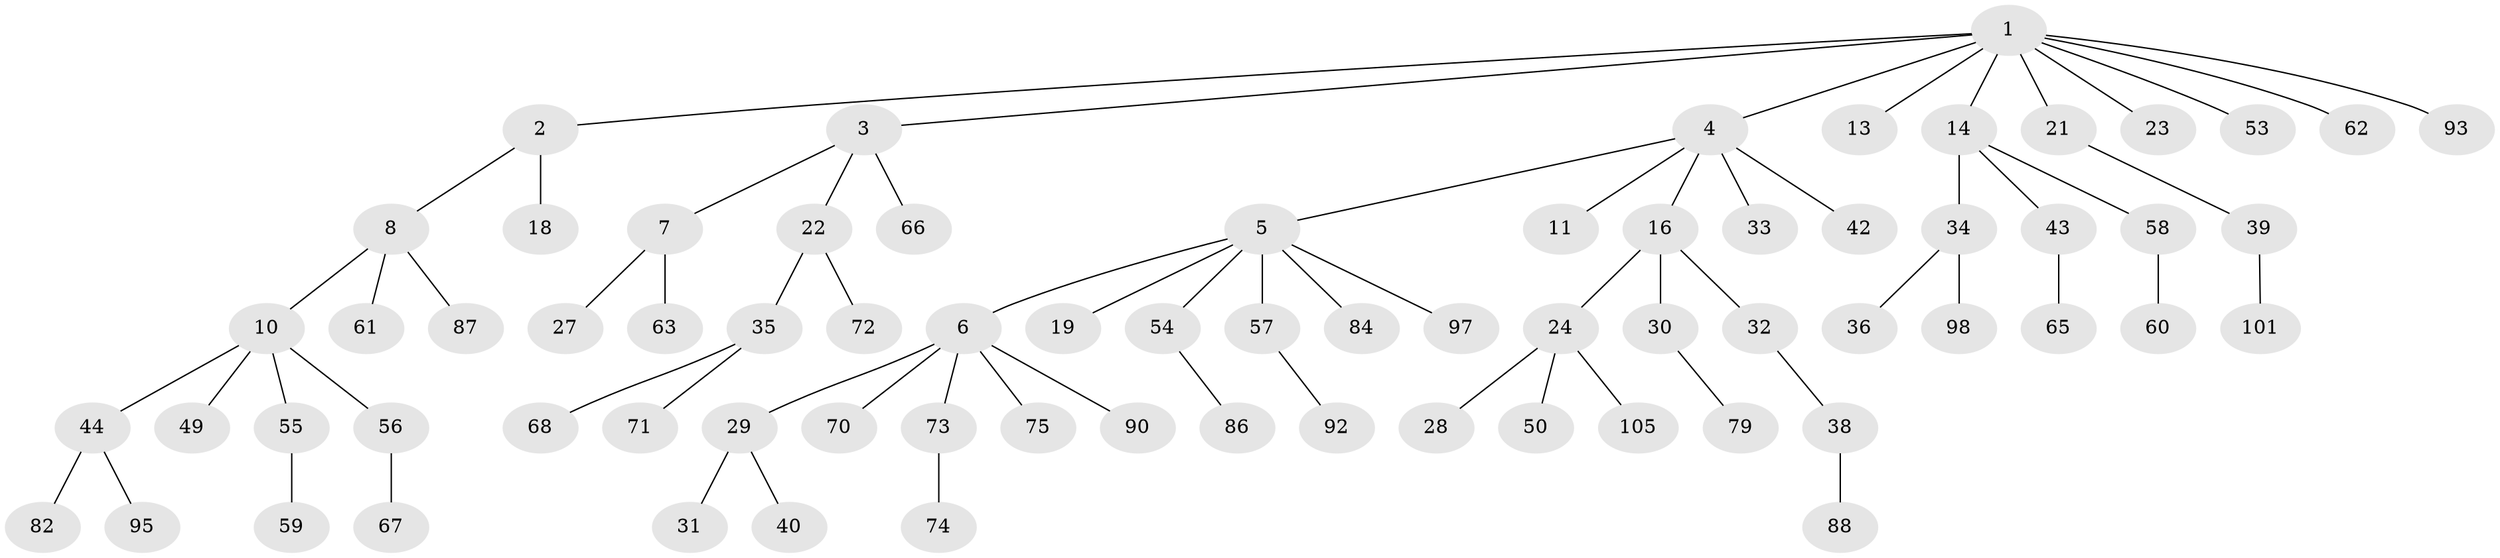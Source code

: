 // original degree distribution, {7: 0.009433962264150943, 3: 0.1509433962264151, 5: 0.03773584905660377, 6: 0.018867924528301886, 4: 0.05660377358490566, 2: 0.20754716981132076, 1: 0.5188679245283019}
// Generated by graph-tools (version 1.1) at 2025/11/02/27/25 16:11:26]
// undirected, 72 vertices, 71 edges
graph export_dot {
graph [start="1"]
  node [color=gray90,style=filled];
  1 [super="+12"];
  2;
  3 [super="+102"];
  4 [super="+9"];
  5 [super="+17"];
  6 [super="+64"];
  7 [super="+15"];
  8 [super="+104"];
  10 [super="+25"];
  11;
  13;
  14 [super="+26"];
  16 [super="+20"];
  18;
  19;
  21;
  22 [super="+37"];
  23 [super="+41"];
  24 [super="+51"];
  27 [super="+46"];
  28;
  29;
  30 [super="+47"];
  31 [super="+103"];
  32 [super="+52"];
  33;
  34 [super="+96"];
  35 [super="+48"];
  36;
  38;
  39 [super="+78"];
  40 [super="+45"];
  42;
  43;
  44 [super="+83"];
  49;
  50;
  53;
  54 [super="+76"];
  55;
  56 [super="+80"];
  57 [super="+77"];
  58 [super="+99"];
  59 [super="+94"];
  60;
  61;
  62;
  63;
  65;
  66 [super="+69"];
  67 [super="+89"];
  68;
  70;
  71;
  72;
  73 [super="+91"];
  74 [super="+81"];
  75;
  79 [super="+85"];
  82 [super="+100"];
  84;
  86 [super="+106"];
  87;
  88;
  90;
  92;
  93;
  95;
  97;
  98;
  101;
  105;
  1 -- 2;
  1 -- 3;
  1 -- 4;
  1 -- 13;
  1 -- 53;
  1 -- 93;
  1 -- 23;
  1 -- 21;
  1 -- 14;
  1 -- 62;
  2 -- 8;
  2 -- 18;
  3 -- 7;
  3 -- 22;
  3 -- 66;
  4 -- 5;
  4 -- 16;
  4 -- 33;
  4 -- 42;
  4 -- 11;
  5 -- 6;
  5 -- 19;
  5 -- 57;
  5 -- 97;
  5 -- 84;
  5 -- 54;
  6 -- 29;
  6 -- 70;
  6 -- 90;
  6 -- 73;
  6 -- 75;
  7 -- 27;
  7 -- 63;
  8 -- 10;
  8 -- 61;
  8 -- 87;
  10 -- 44;
  10 -- 56;
  10 -- 49;
  10 -- 55;
  14 -- 34;
  14 -- 58;
  14 -- 43;
  16 -- 24;
  16 -- 30;
  16 -- 32;
  21 -- 39;
  22 -- 35;
  22 -- 72;
  24 -- 28;
  24 -- 50;
  24 -- 105;
  29 -- 31;
  29 -- 40;
  30 -- 79;
  32 -- 38;
  34 -- 36;
  34 -- 98;
  35 -- 68;
  35 -- 71;
  38 -- 88;
  39 -- 101;
  43 -- 65;
  44 -- 82;
  44 -- 95;
  54 -- 86;
  55 -- 59;
  56 -- 67;
  57 -- 92;
  58 -- 60;
  73 -- 74;
}
